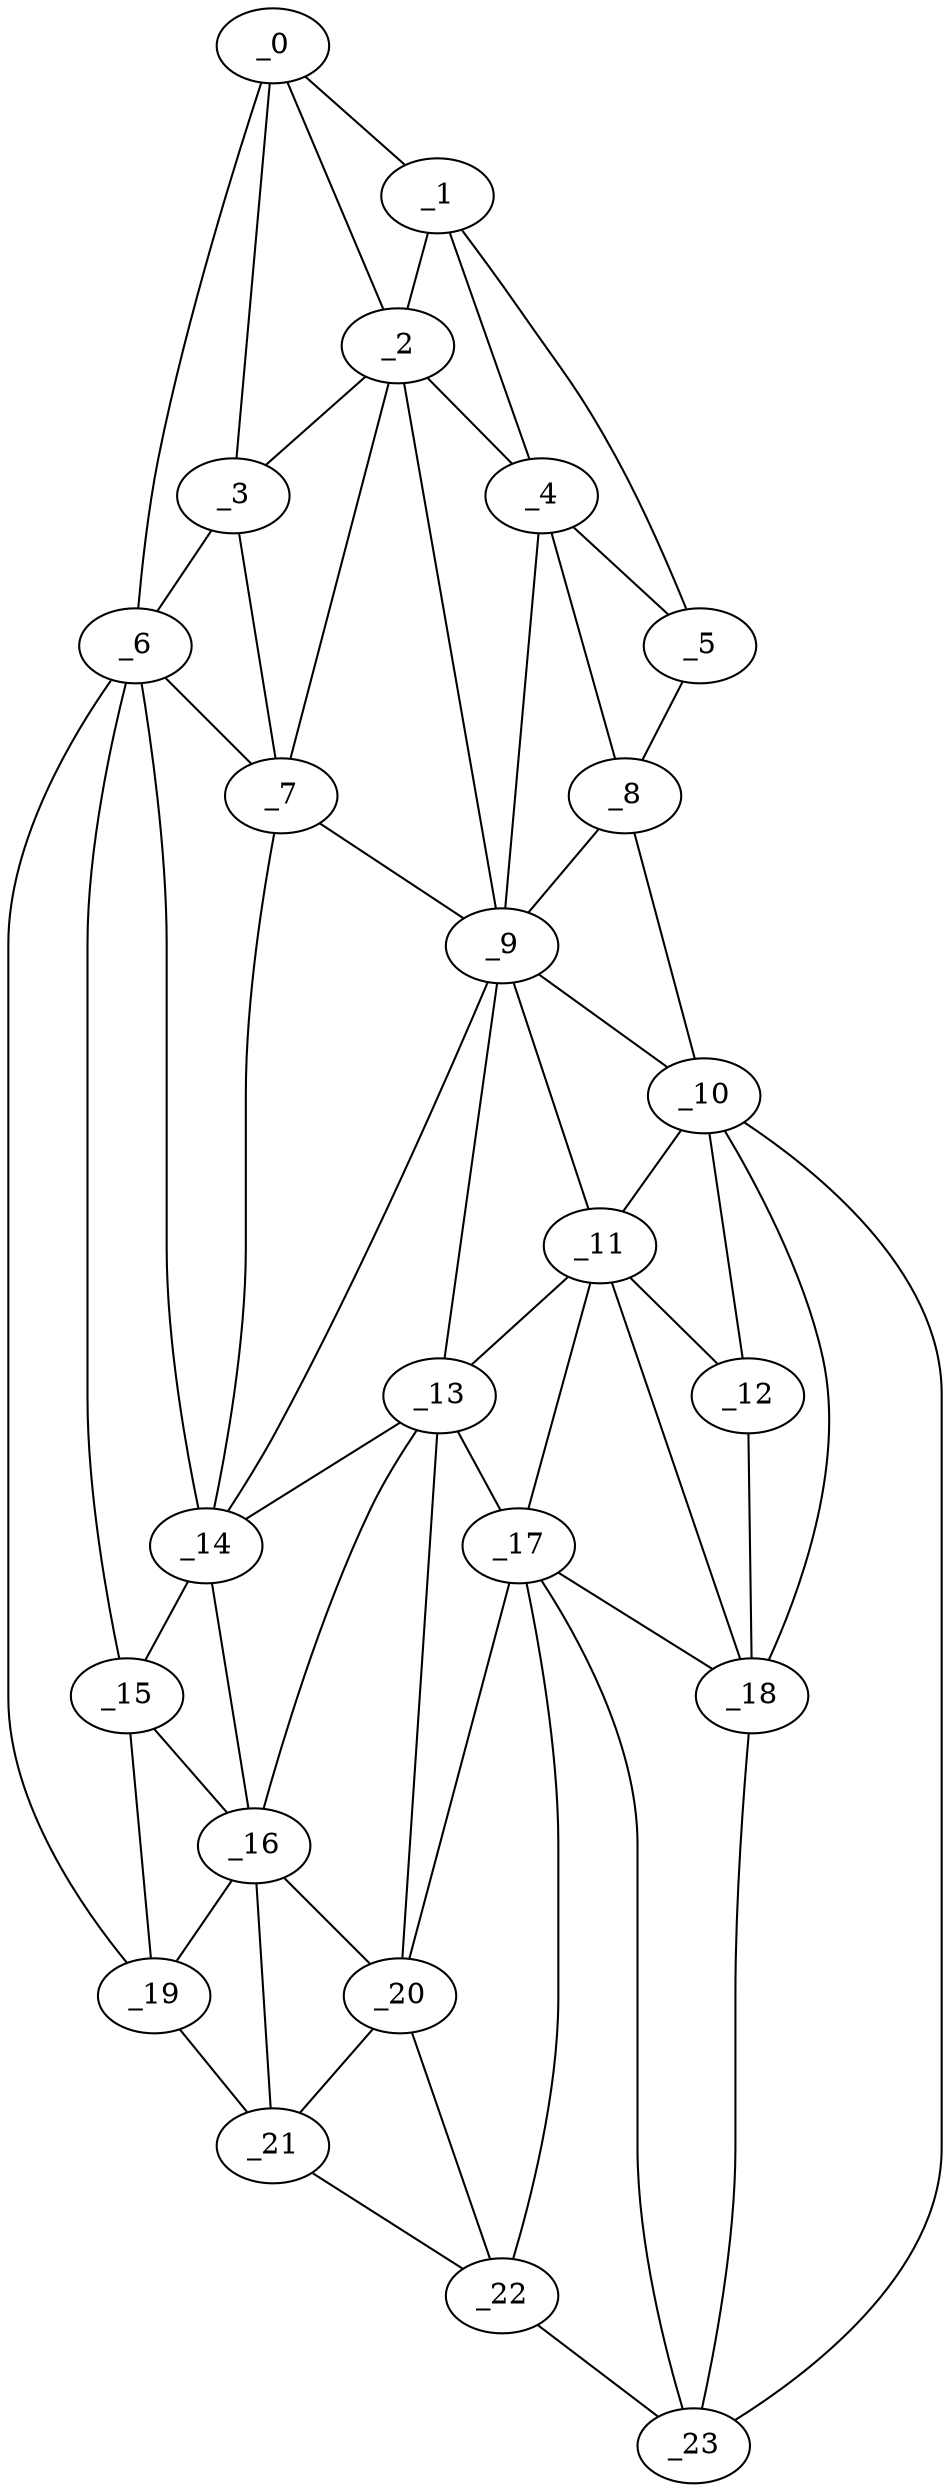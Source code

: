 graph "obj19__60.gxl" {
	_0	 [x=10,
		y=30];
	_1	 [x=15,
		y=74];
	_0 -- _1	 [valence=1];
	_2	 [x=37,
		y=38];
	_0 -- _2	 [valence=1];
	_3	 [x=41,
		y=30];
	_0 -- _3	 [valence=2];
	_6	 [x=49,
		y=22];
	_0 -- _6	 [valence=1];
	_1 -- _2	 [valence=2];
	_4	 [x=43,
		y=89];
	_1 -- _4	 [valence=1];
	_5	 [x=44,
		y=93];
	_1 -- _5	 [valence=1];
	_2 -- _3	 [valence=2];
	_2 -- _4	 [valence=2];
	_7	 [x=52,
		y=33];
	_2 -- _7	 [valence=1];
	_9	 [x=80,
		y=70];
	_2 -- _9	 [valence=2];
	_3 -- _6	 [valence=2];
	_3 -- _7	 [valence=2];
	_4 -- _5	 [valence=2];
	_8	 [x=55,
		y=99];
	_4 -- _8	 [valence=1];
	_4 -- _9	 [valence=1];
	_5 -- _8	 [valence=1];
	_6 -- _7	 [valence=2];
	_14	 [x=101,
		y=50];
	_6 -- _14	 [valence=2];
	_15	 [x=106,
		y=49];
	_6 -- _15	 [valence=2];
	_19	 [x=112,
		y=48];
	_6 -- _19	 [valence=1];
	_7 -- _9	 [valence=2];
	_7 -- _14	 [valence=2];
	_8 -- _9	 [valence=2];
	_10	 [x=80,
		y=98];
	_8 -- _10	 [valence=1];
	_9 -- _10	 [valence=2];
	_11	 [x=89,
		y=78];
	_9 -- _11	 [valence=1];
	_13	 [x=98,
		y=61];
	_9 -- _13	 [valence=2];
	_9 -- _14	 [valence=2];
	_10 -- _11	 [valence=1];
	_12	 [x=90,
		y=91];
	_10 -- _12	 [valence=2];
	_18	 [x=110,
		y=88];
	_10 -- _18	 [valence=1];
	_23	 [x=122,
		y=90];
	_10 -- _23	 [valence=1];
	_11 -- _12	 [valence=2];
	_11 -- _13	 [valence=2];
	_17	 [x=110,
		y=74];
	_11 -- _17	 [valence=2];
	_11 -- _18	 [valence=2];
	_12 -- _18	 [valence=1];
	_13 -- _14	 [valence=1];
	_16	 [x=106,
		y=55];
	_13 -- _16	 [valence=2];
	_13 -- _17	 [valence=1];
	_20	 [x=112,
		y=61];
	_13 -- _20	 [valence=2];
	_14 -- _15	 [valence=2];
	_14 -- _16	 [valence=1];
	_15 -- _16	 [valence=2];
	_15 -- _19	 [valence=2];
	_16 -- _19	 [valence=2];
	_16 -- _20	 [valence=1];
	_21	 [x=116,
		y=55];
	_16 -- _21	 [valence=2];
	_17 -- _18	 [valence=1];
	_17 -- _20	 [valence=2];
	_22	 [x=119,
		y=65];
	_17 -- _22	 [valence=2];
	_17 -- _23	 [valence=2];
	_18 -- _23	 [valence=2];
	_19 -- _21	 [valence=1];
	_20 -- _21	 [valence=2];
	_20 -- _22	 [valence=2];
	_21 -- _22	 [valence=1];
	_22 -- _23	 [valence=1];
}
